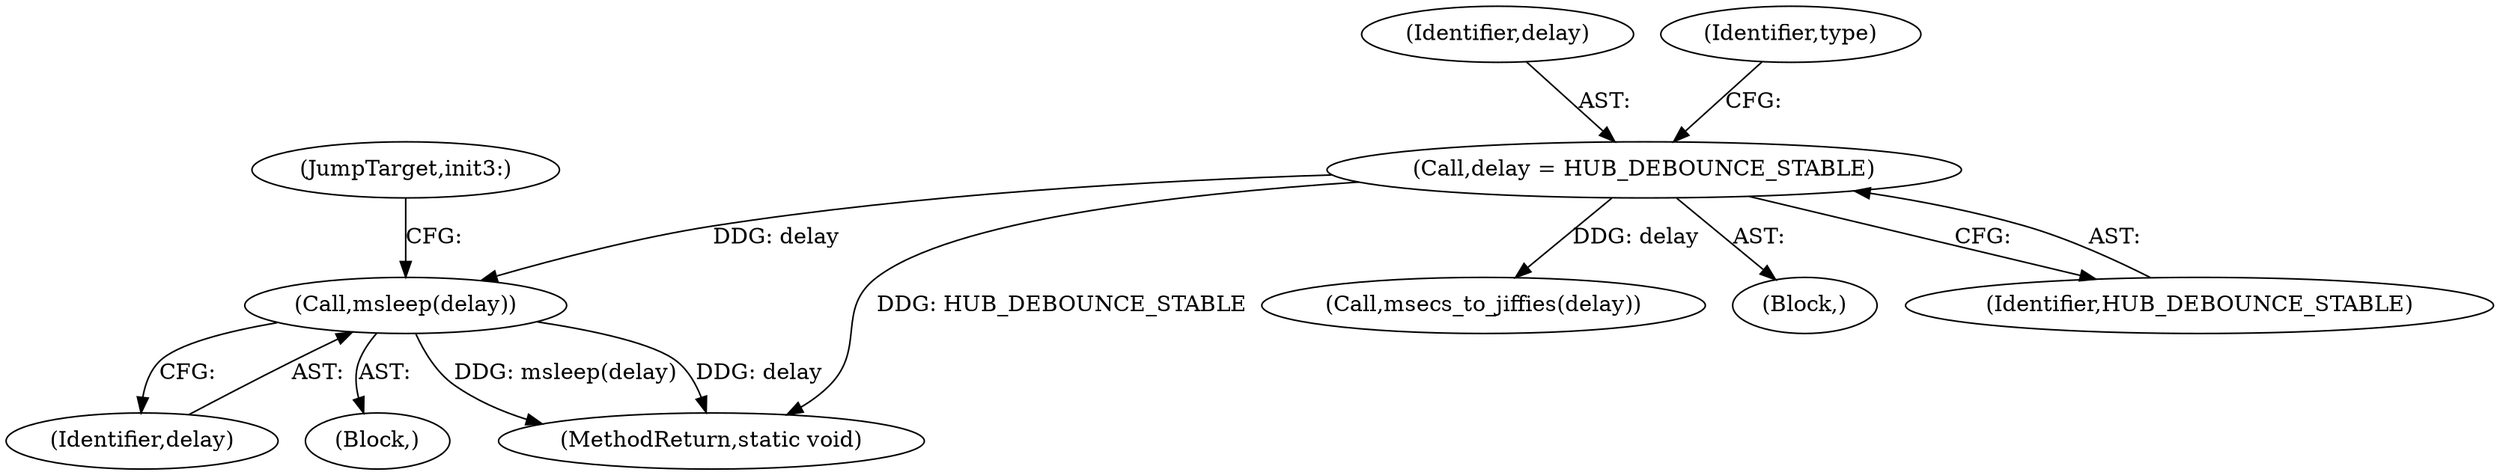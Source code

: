 digraph "0_linux_e50293ef9775c5f1cf3fcc093037dd6a8c5684ea@API" {
"1000554" [label="(Call,msleep(delay))"];
"1000529" [label="(Call,delay = HUB_DEBOUNCE_STABLE)"];
"1000556" [label="(JumpTarget,init3:)"];
"1000530" [label="(Identifier,delay)"];
"1000529" [label="(Call,delay = HUB_DEBOUNCE_STABLE)"];
"1000555" [label="(Identifier,delay)"];
"1000549" [label="(Call,msecs_to_jiffies(delay))"];
"1000534" [label="(Identifier,type)"];
"1000528" [label="(Block,)"];
"1000553" [label="(Block,)"];
"1000531" [label="(Identifier,HUB_DEBOUNCE_STABLE)"];
"1000554" [label="(Call,msleep(delay))"];
"1000603" [label="(MethodReturn,static void)"];
"1000554" -> "1000553"  [label="AST: "];
"1000554" -> "1000555"  [label="CFG: "];
"1000555" -> "1000554"  [label="AST: "];
"1000556" -> "1000554"  [label="CFG: "];
"1000554" -> "1000603"  [label="DDG: msleep(delay)"];
"1000554" -> "1000603"  [label="DDG: delay"];
"1000529" -> "1000554"  [label="DDG: delay"];
"1000529" -> "1000528"  [label="AST: "];
"1000529" -> "1000531"  [label="CFG: "];
"1000530" -> "1000529"  [label="AST: "];
"1000531" -> "1000529"  [label="AST: "];
"1000534" -> "1000529"  [label="CFG: "];
"1000529" -> "1000603"  [label="DDG: HUB_DEBOUNCE_STABLE"];
"1000529" -> "1000549"  [label="DDG: delay"];
}

